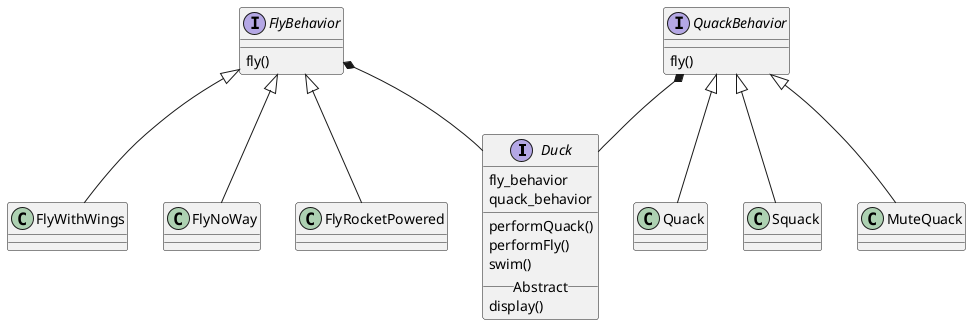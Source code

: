 @startuml
interface Duck{
    fly_behavior
    quack_behavior
    __
    performQuack()
    performFly()
    swim()
    __ Abstract __
    display()
}

interface FlyBehavior{
    fly()
}

interface QuackBehavior{
    fly()
}

FlyBehavior *-- Duck
QuackBehavior *-- Duck

FlyBehavior <|-- FlyWithWings
FlyBehavior <|-- FlyNoWay
FlyBehavior <|-- FlyRocketPowered

QuackBehavior <|-- Quack
QuackBehavior <|-- Squack
QuackBehavior <|-- MuteQuack

@enduml